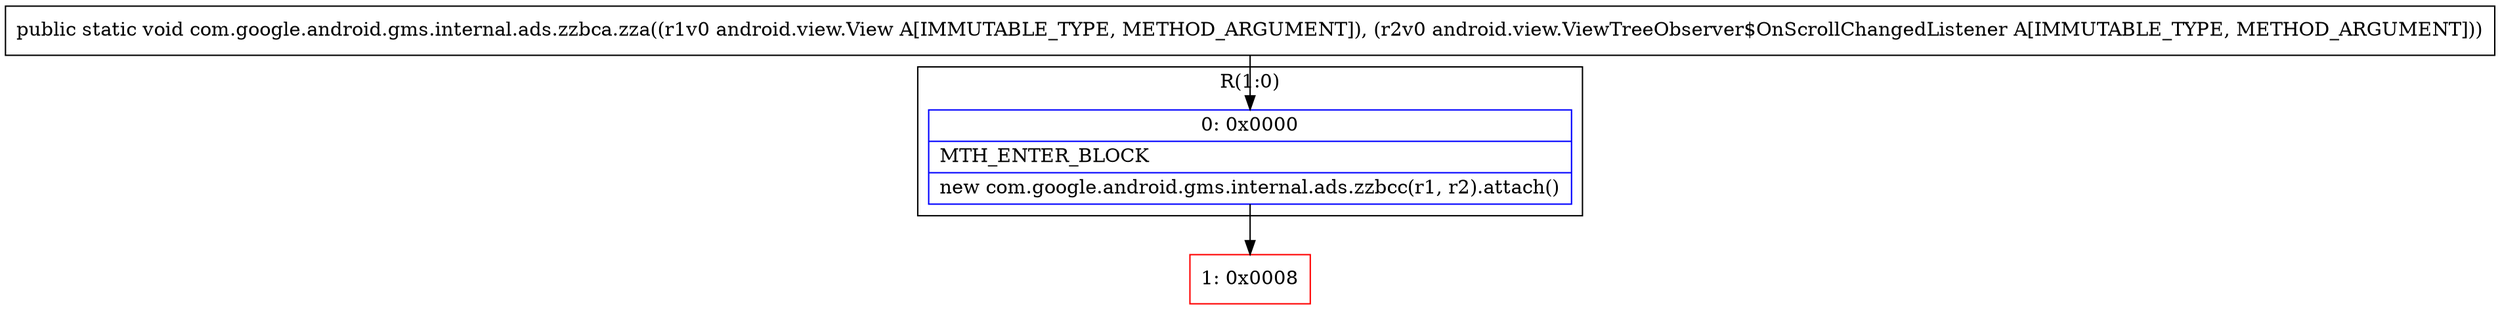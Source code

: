 digraph "CFG forcom.google.android.gms.internal.ads.zzbca.zza(Landroid\/view\/View;Landroid\/view\/ViewTreeObserver$OnScrollChangedListener;)V" {
subgraph cluster_Region_1087850376 {
label = "R(1:0)";
node [shape=record,color=blue];
Node_0 [shape=record,label="{0\:\ 0x0000|MTH_ENTER_BLOCK\l|new com.google.android.gms.internal.ads.zzbcc(r1, r2).attach()\l}"];
}
Node_1 [shape=record,color=red,label="{1\:\ 0x0008}"];
MethodNode[shape=record,label="{public static void com.google.android.gms.internal.ads.zzbca.zza((r1v0 android.view.View A[IMMUTABLE_TYPE, METHOD_ARGUMENT]), (r2v0 android.view.ViewTreeObserver$OnScrollChangedListener A[IMMUTABLE_TYPE, METHOD_ARGUMENT])) }"];
MethodNode -> Node_0;
Node_0 -> Node_1;
}

